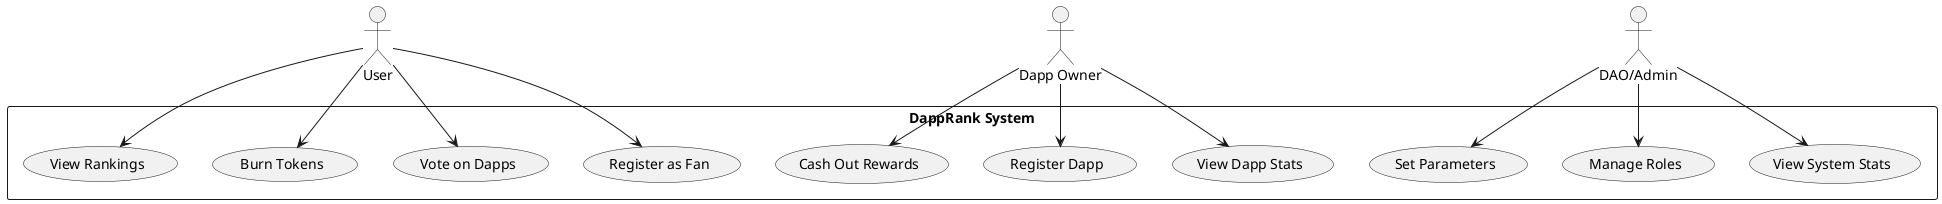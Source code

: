 @startuml
top to bottom direction
actor "User" as User
actor "Dapp Owner" as DappOwner
actor "DAO/Admin" as Admin

rectangle "DappRank System" {
  User --> (Register as Fan)
  User --> (Vote on Dapps)
  User --> (Burn Tokens)
  User --> (View Rankings)

  DappOwner --> (Register Dapp)
  DappOwner --> (Cash Out Rewards)
  DappOwner --> (View Dapp Stats)

  Admin --> (Manage Roles)
  Admin --> (Set Parameters)
  Admin --> (View System Stats)
}

@enduml
